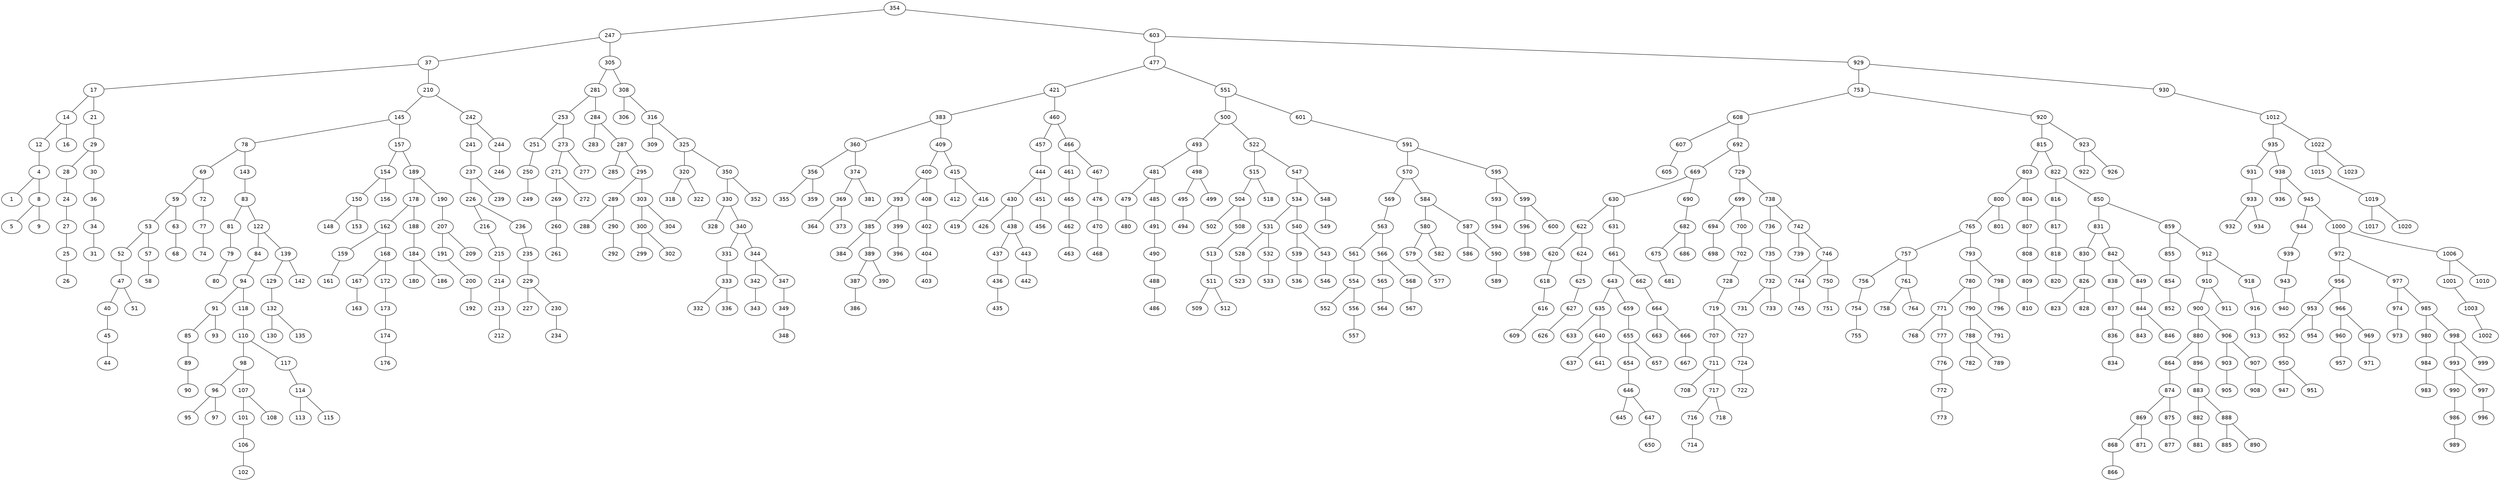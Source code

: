 graph BST {
    node [fontname="Helvetica"];
    354 [label="354"];
    354 -- 247;
    247 [label="247"];
    247 -- 37;
    37 [label="37"];
    37 -- 17;
    17 [label="17"];
    17 -- 14;
    14 [label="14"];
    14 -- 12;
    12 [label="12"];
    12 -- 4;
    4 [label="4"];
    4 -- 1;
    1 [label="1"];
    4 -- 8;
    8 [label="8"];
    8 -- 5;
    5 [label="5"];
    8 -- 9;
    9 [label="9"];
    14 -- 16;
    16 [label="16"];
    17 -- 21;
    21 [label="21"];
    21 -- 29;
    29 [label="29"];
    29 -- 28;
    28 [label="28"];
    28 -- 24;
    24 [label="24"];
    24 -- 27;
    27 [label="27"];
    27 -- 25;
    25 [label="25"];
    25 -- 26;
    26 [label="26"];
    29 -- 30;
    30 [label="30"];
    30 -- 36;
    36 [label="36"];
    36 -- 34;
    34 [label="34"];
    34 -- 31;
    31 [label="31"];
    37 -- 210;
    210 [label="210"];
    210 -- 145;
    145 [label="145"];
    145 -- 78;
    78 [label="78"];
    78 -- 69;
    69 [label="69"];
    69 -- 59;
    59 [label="59"];
    59 -- 53;
    53 [label="53"];
    53 -- 52;
    52 [label="52"];
    52 -- 47;
    47 [label="47"];
    47 -- 40;
    40 [label="40"];
    40 -- 45;
    45 [label="45"];
    45 -- 44;
    44 [label="44"];
    47 -- 51;
    51 [label="51"];
    53 -- 57;
    57 [label="57"];
    57 -- 58;
    58 [label="58"];
    59 -- 63;
    63 [label="63"];
    63 -- 68;
    68 [label="68"];
    69 -- 72;
    72 [label="72"];
    72 -- 77;
    77 [label="77"];
    77 -- 74;
    74 [label="74"];
    78 -- 143;
    143 [label="143"];
    143 -- 83;
    83 [label="83"];
    83 -- 81;
    81 [label="81"];
    81 -- 79;
    79 [label="79"];
    79 -- 80;
    80 [label="80"];
    83 -- 122;
    122 [label="122"];
    122 -- 84;
    84 [label="84"];
    84 -- 94;
    94 [label="94"];
    94 -- 91;
    91 [label="91"];
    91 -- 85;
    85 [label="85"];
    85 -- 89;
    89 [label="89"];
    89 -- 90;
    90 [label="90"];
    91 -- 93;
    93 [label="93"];
    94 -- 118;
    118 [label="118"];
    118 -- 110;
    110 [label="110"];
    110 -- 98;
    98 [label="98"];
    98 -- 96;
    96 [label="96"];
    96 -- 95;
    95 [label="95"];
    96 -- 97;
    97 [label="97"];
    98 -- 107;
    107 [label="107"];
    107 -- 101;
    101 [label="101"];
    101 -- 106;
    106 [label="106"];
    106 -- 102;
    102 [label="102"];
    107 -- 108;
    108 [label="108"];
    110 -- 117;
    117 [label="117"];
    117 -- 114;
    114 [label="114"];
    114 -- 113;
    113 [label="113"];
    114 -- 115;
    115 [label="115"];
    122 -- 139;
    139 [label="139"];
    139 -- 129;
    129 [label="129"];
    129 -- 132;
    132 [label="132"];
    132 -- 130;
    130 [label="130"];
    132 -- 135;
    135 [label="135"];
    139 -- 142;
    142 [label="142"];
    145 -- 157;
    157 [label="157"];
    157 -- 154;
    154 [label="154"];
    154 -- 150;
    150 [label="150"];
    150 -- 148;
    148 [label="148"];
    150 -- 153;
    153 [label="153"];
    154 -- 156;
    156 [label="156"];
    157 -- 189;
    189 [label="189"];
    189 -- 178;
    178 [label="178"];
    178 -- 162;
    162 [label="162"];
    162 -- 159;
    159 [label="159"];
    159 -- 161;
    161 [label="161"];
    162 -- 168;
    168 [label="168"];
    168 -- 167;
    167 [label="167"];
    167 -- 163;
    163 [label="163"];
    168 -- 172;
    172 [label="172"];
    172 -- 173;
    173 [label="173"];
    173 -- 174;
    174 [label="174"];
    174 -- 176;
    176 [label="176"];
    178 -- 188;
    188 [label="188"];
    188 -- 184;
    184 [label="184"];
    184 -- 180;
    180 [label="180"];
    184 -- 186;
    186 [label="186"];
    189 -- 190;
    190 [label="190"];
    190 -- 207;
    207 [label="207"];
    207 -- 191;
    191 [label="191"];
    191 -- 200;
    200 [label="200"];
    200 -- 192;
    192 [label="192"];
    207 -- 209;
    209 [label="209"];
    210 -- 242;
    242 [label="242"];
    242 -- 241;
    241 [label="241"];
    241 -- 237;
    237 [label="237"];
    237 -- 226;
    226 [label="226"];
    226 -- 216;
    216 [label="216"];
    216 -- 215;
    215 [label="215"];
    215 -- 214;
    214 [label="214"];
    214 -- 213;
    213 [label="213"];
    213 -- 212;
    212 [label="212"];
    226 -- 236;
    236 [label="236"];
    236 -- 235;
    235 [label="235"];
    235 -- 229;
    229 [label="229"];
    229 -- 227;
    227 [label="227"];
    229 -- 230;
    230 [label="230"];
    230 -- 234;
    234 [label="234"];
    237 -- 239;
    239 [label="239"];
    242 -- 244;
    244 [label="244"];
    244 -- 246;
    246 [label="246"];
    247 -- 305;
    305 [label="305"];
    305 -- 281;
    281 [label="281"];
    281 -- 253;
    253 [label="253"];
    253 -- 251;
    251 [label="251"];
    251 -- 250;
    250 [label="250"];
    250 -- 249;
    249 [label="249"];
    253 -- 273;
    273 [label="273"];
    273 -- 271;
    271 [label="271"];
    271 -- 269;
    269 [label="269"];
    269 -- 260;
    260 [label="260"];
    260 -- 261;
    261 [label="261"];
    271 -- 272;
    272 [label="272"];
    273 -- 277;
    277 [label="277"];
    281 -- 284;
    284 [label="284"];
    284 -- 283;
    283 [label="283"];
    284 -- 287;
    287 [label="287"];
    287 -- 285;
    285 [label="285"];
    287 -- 295;
    295 [label="295"];
    295 -- 289;
    289 [label="289"];
    289 -- 288;
    288 [label="288"];
    289 -- 290;
    290 [label="290"];
    290 -- 292;
    292 [label="292"];
    295 -- 303;
    303 [label="303"];
    303 -- 300;
    300 [label="300"];
    300 -- 299;
    299 [label="299"];
    300 -- 302;
    302 [label="302"];
    303 -- 304;
    304 [label="304"];
    305 -- 308;
    308 [label="308"];
    308 -- 306;
    306 [label="306"];
    308 -- 316;
    316 [label="316"];
    316 -- 309;
    309 [label="309"];
    316 -- 325;
    325 [label="325"];
    325 -- 320;
    320 [label="320"];
    320 -- 318;
    318 [label="318"];
    320 -- 322;
    322 [label="322"];
    325 -- 350;
    350 [label="350"];
    350 -- 330;
    330 [label="330"];
    330 -- 328;
    328 [label="328"];
    330 -- 340;
    340 [label="340"];
    340 -- 331;
    331 [label="331"];
    331 -- 333;
    333 [label="333"];
    333 -- 332;
    332 [label="332"];
    333 -- 336;
    336 [label="336"];
    340 -- 344;
    344 [label="344"];
    344 -- 342;
    342 [label="342"];
    342 -- 343;
    343 [label="343"];
    344 -- 347;
    347 [label="347"];
    347 -- 349;
    349 [label="349"];
    349 -- 348;
    348 [label="348"];
    350 -- 352;
    352 [label="352"];
    354 -- 603;
    603 [label="603"];
    603 -- 477;
    477 [label="477"];
    477 -- 421;
    421 [label="421"];
    421 -- 383;
    383 [label="383"];
    383 -- 360;
    360 [label="360"];
    360 -- 356;
    356 [label="356"];
    356 -- 355;
    355 [label="355"];
    356 -- 359;
    359 [label="359"];
    360 -- 374;
    374 [label="374"];
    374 -- 369;
    369 [label="369"];
    369 -- 364;
    364 [label="364"];
    369 -- 373;
    373 [label="373"];
    374 -- 381;
    381 [label="381"];
    383 -- 409;
    409 [label="409"];
    409 -- 400;
    400 [label="400"];
    400 -- 393;
    393 [label="393"];
    393 -- 385;
    385 [label="385"];
    385 -- 384;
    384 [label="384"];
    385 -- 389;
    389 [label="389"];
    389 -- 387;
    387 [label="387"];
    387 -- 386;
    386 [label="386"];
    389 -- 390;
    390 [label="390"];
    393 -- 399;
    399 [label="399"];
    399 -- 396;
    396 [label="396"];
    400 -- 408;
    408 [label="408"];
    408 -- 402;
    402 [label="402"];
    402 -- 404;
    404 [label="404"];
    404 -- 403;
    403 [label="403"];
    409 -- 415;
    415 [label="415"];
    415 -- 412;
    412 [label="412"];
    415 -- 416;
    416 [label="416"];
    416 -- 419;
    419 [label="419"];
    421 -- 460;
    460 [label="460"];
    460 -- 457;
    457 [label="457"];
    457 -- 444;
    444 [label="444"];
    444 -- 430;
    430 [label="430"];
    430 -- 426;
    426 [label="426"];
    430 -- 438;
    438 [label="438"];
    438 -- 437;
    437 [label="437"];
    437 -- 436;
    436 [label="436"];
    436 -- 435;
    435 [label="435"];
    438 -- 443;
    443 [label="443"];
    443 -- 442;
    442 [label="442"];
    444 -- 451;
    451 [label="451"];
    451 -- 456;
    456 [label="456"];
    460 -- 466;
    466 [label="466"];
    466 -- 461;
    461 [label="461"];
    461 -- 465;
    465 [label="465"];
    465 -- 462;
    462 [label="462"];
    462 -- 463;
    463 [label="463"];
    466 -- 467;
    467 [label="467"];
    467 -- 476;
    476 [label="476"];
    476 -- 470;
    470 [label="470"];
    470 -- 468;
    468 [label="468"];
    477 -- 551;
    551 [label="551"];
    551 -- 500;
    500 [label="500"];
    500 -- 493;
    493 [label="493"];
    493 -- 481;
    481 [label="481"];
    481 -- 479;
    479 [label="479"];
    479 -- 480;
    480 [label="480"];
    481 -- 485;
    485 [label="485"];
    485 -- 491;
    491 [label="491"];
    491 -- 490;
    490 [label="490"];
    490 -- 488;
    488 [label="488"];
    488 -- 486;
    486 [label="486"];
    493 -- 498;
    498 [label="498"];
    498 -- 495;
    495 [label="495"];
    495 -- 494;
    494 [label="494"];
    498 -- 499;
    499 [label="499"];
    500 -- 522;
    522 [label="522"];
    522 -- 515;
    515 [label="515"];
    515 -- 504;
    504 [label="504"];
    504 -- 502;
    502 [label="502"];
    504 -- 508;
    508 [label="508"];
    508 -- 513;
    513 [label="513"];
    513 -- 511;
    511 [label="511"];
    511 -- 509;
    509 [label="509"];
    511 -- 512;
    512 [label="512"];
    515 -- 518;
    518 [label="518"];
    522 -- 547;
    547 [label="547"];
    547 -- 534;
    534 [label="534"];
    534 -- 531;
    531 [label="531"];
    531 -- 528;
    528 [label="528"];
    528 -- 523;
    523 [label="523"];
    531 -- 532;
    532 [label="532"];
    532 -- 533;
    533 [label="533"];
    534 -- 540;
    540 [label="540"];
    540 -- 539;
    539 [label="539"];
    539 -- 536;
    536 [label="536"];
    540 -- 543;
    543 [label="543"];
    543 -- 546;
    546 [label="546"];
    547 -- 548;
    548 [label="548"];
    548 -- 549;
    549 [label="549"];
    551 -- 601;
    601 [label="601"];
    601 -- 591;
    591 [label="591"];
    591 -- 570;
    570 [label="570"];
    570 -- 569;
    569 [label="569"];
    569 -- 563;
    563 [label="563"];
    563 -- 561;
    561 [label="561"];
    561 -- 554;
    554 [label="554"];
    554 -- 552;
    552 [label="552"];
    554 -- 556;
    556 [label="556"];
    556 -- 557;
    557 [label="557"];
    563 -- 566;
    566 [label="566"];
    566 -- 565;
    565 [label="565"];
    565 -- 564;
    564 [label="564"];
    566 -- 568;
    568 [label="568"];
    568 -- 567;
    567 [label="567"];
    570 -- 584;
    584 [label="584"];
    584 -- 580;
    580 [label="580"];
    580 -- 579;
    579 [label="579"];
    579 -- 577;
    577 [label="577"];
    580 -- 582;
    582 [label="582"];
    584 -- 587;
    587 [label="587"];
    587 -- 586;
    586 [label="586"];
    587 -- 590;
    590 [label="590"];
    590 -- 589;
    589 [label="589"];
    591 -- 595;
    595 [label="595"];
    595 -- 593;
    593 [label="593"];
    593 -- 594;
    594 [label="594"];
    595 -- 599;
    599 [label="599"];
    599 -- 596;
    596 [label="596"];
    596 -- 598;
    598 [label="598"];
    599 -- 600;
    600 [label="600"];
    603 -- 929;
    929 [label="929"];
    929 -- 753;
    753 [label="753"];
    753 -- 608;
    608 [label="608"];
    608 -- 607;
    607 [label="607"];
    607 -- 605;
    605 [label="605"];
    608 -- 692;
    692 [label="692"];
    692 -- 669;
    669 [label="669"];
    669 -- 630;
    630 [label="630"];
    630 -- 622;
    622 [label="622"];
    622 -- 620;
    620 [label="620"];
    620 -- 618;
    618 [label="618"];
    618 -- 616;
    616 [label="616"];
    616 -- 609;
    609 [label="609"];
    622 -- 624;
    624 [label="624"];
    624 -- 625;
    625 [label="625"];
    625 -- 627;
    627 [label="627"];
    627 -- 626;
    626 [label="626"];
    630 -- 631;
    631 [label="631"];
    631 -- 661;
    661 [label="661"];
    661 -- 643;
    643 [label="643"];
    643 -- 635;
    635 [label="635"];
    635 -- 633;
    633 [label="633"];
    635 -- 640;
    640 [label="640"];
    640 -- 637;
    637 [label="637"];
    640 -- 641;
    641 [label="641"];
    643 -- 659;
    659 [label="659"];
    659 -- 655;
    655 [label="655"];
    655 -- 654;
    654 [label="654"];
    654 -- 646;
    646 [label="646"];
    646 -- 645;
    645 [label="645"];
    646 -- 647;
    647 [label="647"];
    647 -- 650;
    650 [label="650"];
    655 -- 657;
    657 [label="657"];
    661 -- 662;
    662 [label="662"];
    662 -- 664;
    664 [label="664"];
    664 -- 663;
    663 [label="663"];
    664 -- 666;
    666 [label="666"];
    666 -- 667;
    667 [label="667"];
    669 -- 690;
    690 [label="690"];
    690 -- 682;
    682 [label="682"];
    682 -- 675;
    675 [label="675"];
    675 -- 681;
    681 [label="681"];
    682 -- 686;
    686 [label="686"];
    692 -- 729;
    729 [label="729"];
    729 -- 699;
    699 [label="699"];
    699 -- 694;
    694 [label="694"];
    694 -- 698;
    698 [label="698"];
    699 -- 700;
    700 [label="700"];
    700 -- 702;
    702 [label="702"];
    702 -- 728;
    728 [label="728"];
    728 -- 719;
    719 [label="719"];
    719 -- 707;
    707 [label="707"];
    707 -- 711;
    711 [label="711"];
    711 -- 708;
    708 [label="708"];
    711 -- 717;
    717 [label="717"];
    717 -- 716;
    716 [label="716"];
    716 -- 714;
    714 [label="714"];
    717 -- 718;
    718 [label="718"];
    719 -- 727;
    727 [label="727"];
    727 -- 724;
    724 [label="724"];
    724 -- 722;
    722 [label="722"];
    729 -- 738;
    738 [label="738"];
    738 -- 736;
    736 [label="736"];
    736 -- 735;
    735 [label="735"];
    735 -- 732;
    732 [label="732"];
    732 -- 731;
    731 [label="731"];
    732 -- 733;
    733 [label="733"];
    738 -- 742;
    742 [label="742"];
    742 -- 739;
    739 [label="739"];
    742 -- 746;
    746 [label="746"];
    746 -- 744;
    744 [label="744"];
    744 -- 745;
    745 [label="745"];
    746 -- 750;
    750 [label="750"];
    750 -- 751;
    751 [label="751"];
    753 -- 920;
    920 [label="920"];
    920 -- 815;
    815 [label="815"];
    815 -- 803;
    803 [label="803"];
    803 -- 800;
    800 [label="800"];
    800 -- 765;
    765 [label="765"];
    765 -- 757;
    757 [label="757"];
    757 -- 756;
    756 [label="756"];
    756 -- 754;
    754 [label="754"];
    754 -- 755;
    755 [label="755"];
    757 -- 761;
    761 [label="761"];
    761 -- 758;
    758 [label="758"];
    761 -- 764;
    764 [label="764"];
    765 -- 793;
    793 [label="793"];
    793 -- 780;
    780 [label="780"];
    780 -- 771;
    771 [label="771"];
    771 -- 768;
    768 [label="768"];
    771 -- 777;
    777 [label="777"];
    777 -- 776;
    776 [label="776"];
    776 -- 772;
    772 [label="772"];
    772 -- 773;
    773 [label="773"];
    780 -- 790;
    790 [label="790"];
    790 -- 788;
    788 [label="788"];
    788 -- 782;
    782 [label="782"];
    788 -- 789;
    789 [label="789"];
    790 -- 791;
    791 [label="791"];
    793 -- 798;
    798 [label="798"];
    798 -- 796;
    796 [label="796"];
    800 -- 801;
    801 [label="801"];
    803 -- 804;
    804 [label="804"];
    804 -- 807;
    807 [label="807"];
    807 -- 808;
    808 [label="808"];
    808 -- 809;
    809 [label="809"];
    809 -- 810;
    810 [label="810"];
    815 -- 822;
    822 [label="822"];
    822 -- 816;
    816 [label="816"];
    816 -- 817;
    817 [label="817"];
    817 -- 818;
    818 [label="818"];
    818 -- 820;
    820 [label="820"];
    822 -- 850;
    850 [label="850"];
    850 -- 831;
    831 [label="831"];
    831 -- 830;
    830 [label="830"];
    830 -- 826;
    826 [label="826"];
    826 -- 823;
    823 [label="823"];
    826 -- 828;
    828 [label="828"];
    831 -- 842;
    842 [label="842"];
    842 -- 838;
    838 [label="838"];
    838 -- 837;
    837 [label="837"];
    837 -- 836;
    836 [label="836"];
    836 -- 834;
    834 [label="834"];
    842 -- 849;
    849 [label="849"];
    849 -- 844;
    844 [label="844"];
    844 -- 843;
    843 [label="843"];
    844 -- 846;
    846 [label="846"];
    850 -- 859;
    859 [label="859"];
    859 -- 855;
    855 [label="855"];
    855 -- 854;
    854 [label="854"];
    854 -- 852;
    852 [label="852"];
    859 -- 912;
    912 [label="912"];
    912 -- 910;
    910 [label="910"];
    910 -- 900;
    900 [label="900"];
    900 -- 880;
    880 [label="880"];
    880 -- 864;
    864 [label="864"];
    864 -- 874;
    874 [label="874"];
    874 -- 869;
    869 [label="869"];
    869 -- 868;
    868 [label="868"];
    868 -- 866;
    866 [label="866"];
    869 -- 871;
    871 [label="871"];
    874 -- 875;
    875 [label="875"];
    875 -- 877;
    877 [label="877"];
    880 -- 896;
    896 [label="896"];
    896 -- 883;
    883 [label="883"];
    883 -- 882;
    882 [label="882"];
    882 -- 881;
    881 [label="881"];
    883 -- 888;
    888 [label="888"];
    888 -- 885;
    885 [label="885"];
    888 -- 890;
    890 [label="890"];
    900 -- 906;
    906 [label="906"];
    906 -- 903;
    903 [label="903"];
    903 -- 905;
    905 [label="905"];
    906 -- 907;
    907 [label="907"];
    907 -- 908;
    908 [label="908"];
    910 -- 911;
    911 [label="911"];
    912 -- 918;
    918 [label="918"];
    918 -- 916;
    916 [label="916"];
    916 -- 913;
    913 [label="913"];
    920 -- 923;
    923 [label="923"];
    923 -- 922;
    922 [label="922"];
    923 -- 926;
    926 [label="926"];
    929 -- 930;
    930 [label="930"];
    930 -- 1012;
    1012 [label="1012"];
    1012 -- 935;
    935 [label="935"];
    935 -- 931;
    931 [label="931"];
    931 -- 933;
    933 [label="933"];
    933 -- 932;
    932 [label="932"];
    933 -- 934;
    934 [label="934"];
    935 -- 938;
    938 [label="938"];
    938 -- 936;
    936 [label="936"];
    938 -- 945;
    945 [label="945"];
    945 -- 944;
    944 [label="944"];
    944 -- 939;
    939 [label="939"];
    939 -- 943;
    943 [label="943"];
    943 -- 940;
    940 [label="940"];
    945 -- 1000;
    1000 [label="1000"];
    1000 -- 972;
    972 [label="972"];
    972 -- 956;
    956 [label="956"];
    956 -- 953;
    953 [label="953"];
    953 -- 952;
    952 [label="952"];
    952 -- 950;
    950 [label="950"];
    950 -- 947;
    947 [label="947"];
    950 -- 951;
    951 [label="951"];
    953 -- 954;
    954 [label="954"];
    956 -- 966;
    966 [label="966"];
    966 -- 960;
    960 [label="960"];
    960 -- 957;
    957 [label="957"];
    966 -- 969;
    969 [label="969"];
    969 -- 971;
    971 [label="971"];
    972 -- 977;
    977 [label="977"];
    977 -- 974;
    974 [label="974"];
    974 -- 973;
    973 [label="973"];
    977 -- 985;
    985 [label="985"];
    985 -- 980;
    980 [label="980"];
    980 -- 984;
    984 [label="984"];
    984 -- 983;
    983 [label="983"];
    985 -- 998;
    998 [label="998"];
    998 -- 993;
    993 [label="993"];
    993 -- 990;
    990 [label="990"];
    990 -- 986;
    986 [label="986"];
    986 -- 989;
    989 [label="989"];
    993 -- 997;
    997 [label="997"];
    997 -- 996;
    996 [label="996"];
    998 -- 999;
    999 [label="999"];
    1000 -- 1006;
    1006 [label="1006"];
    1006 -- 1001;
    1001 [label="1001"];
    1001 -- 1003;
    1003 [label="1003"];
    1003 -- 1002;
    1002 [label="1002"];
    1006 -- 1010;
    1010 [label="1010"];
    1012 -- 1022;
    1022 [label="1022"];
    1022 -- 1015;
    1015 [label="1015"];
    1015 -- 1019;
    1019 [label="1019"];
    1019 -- 1017;
    1017 [label="1017"];
    1019 -- 1020;
    1020 [label="1020"];
    1022 -- 1023;
    1023 [label="1023"];
}
